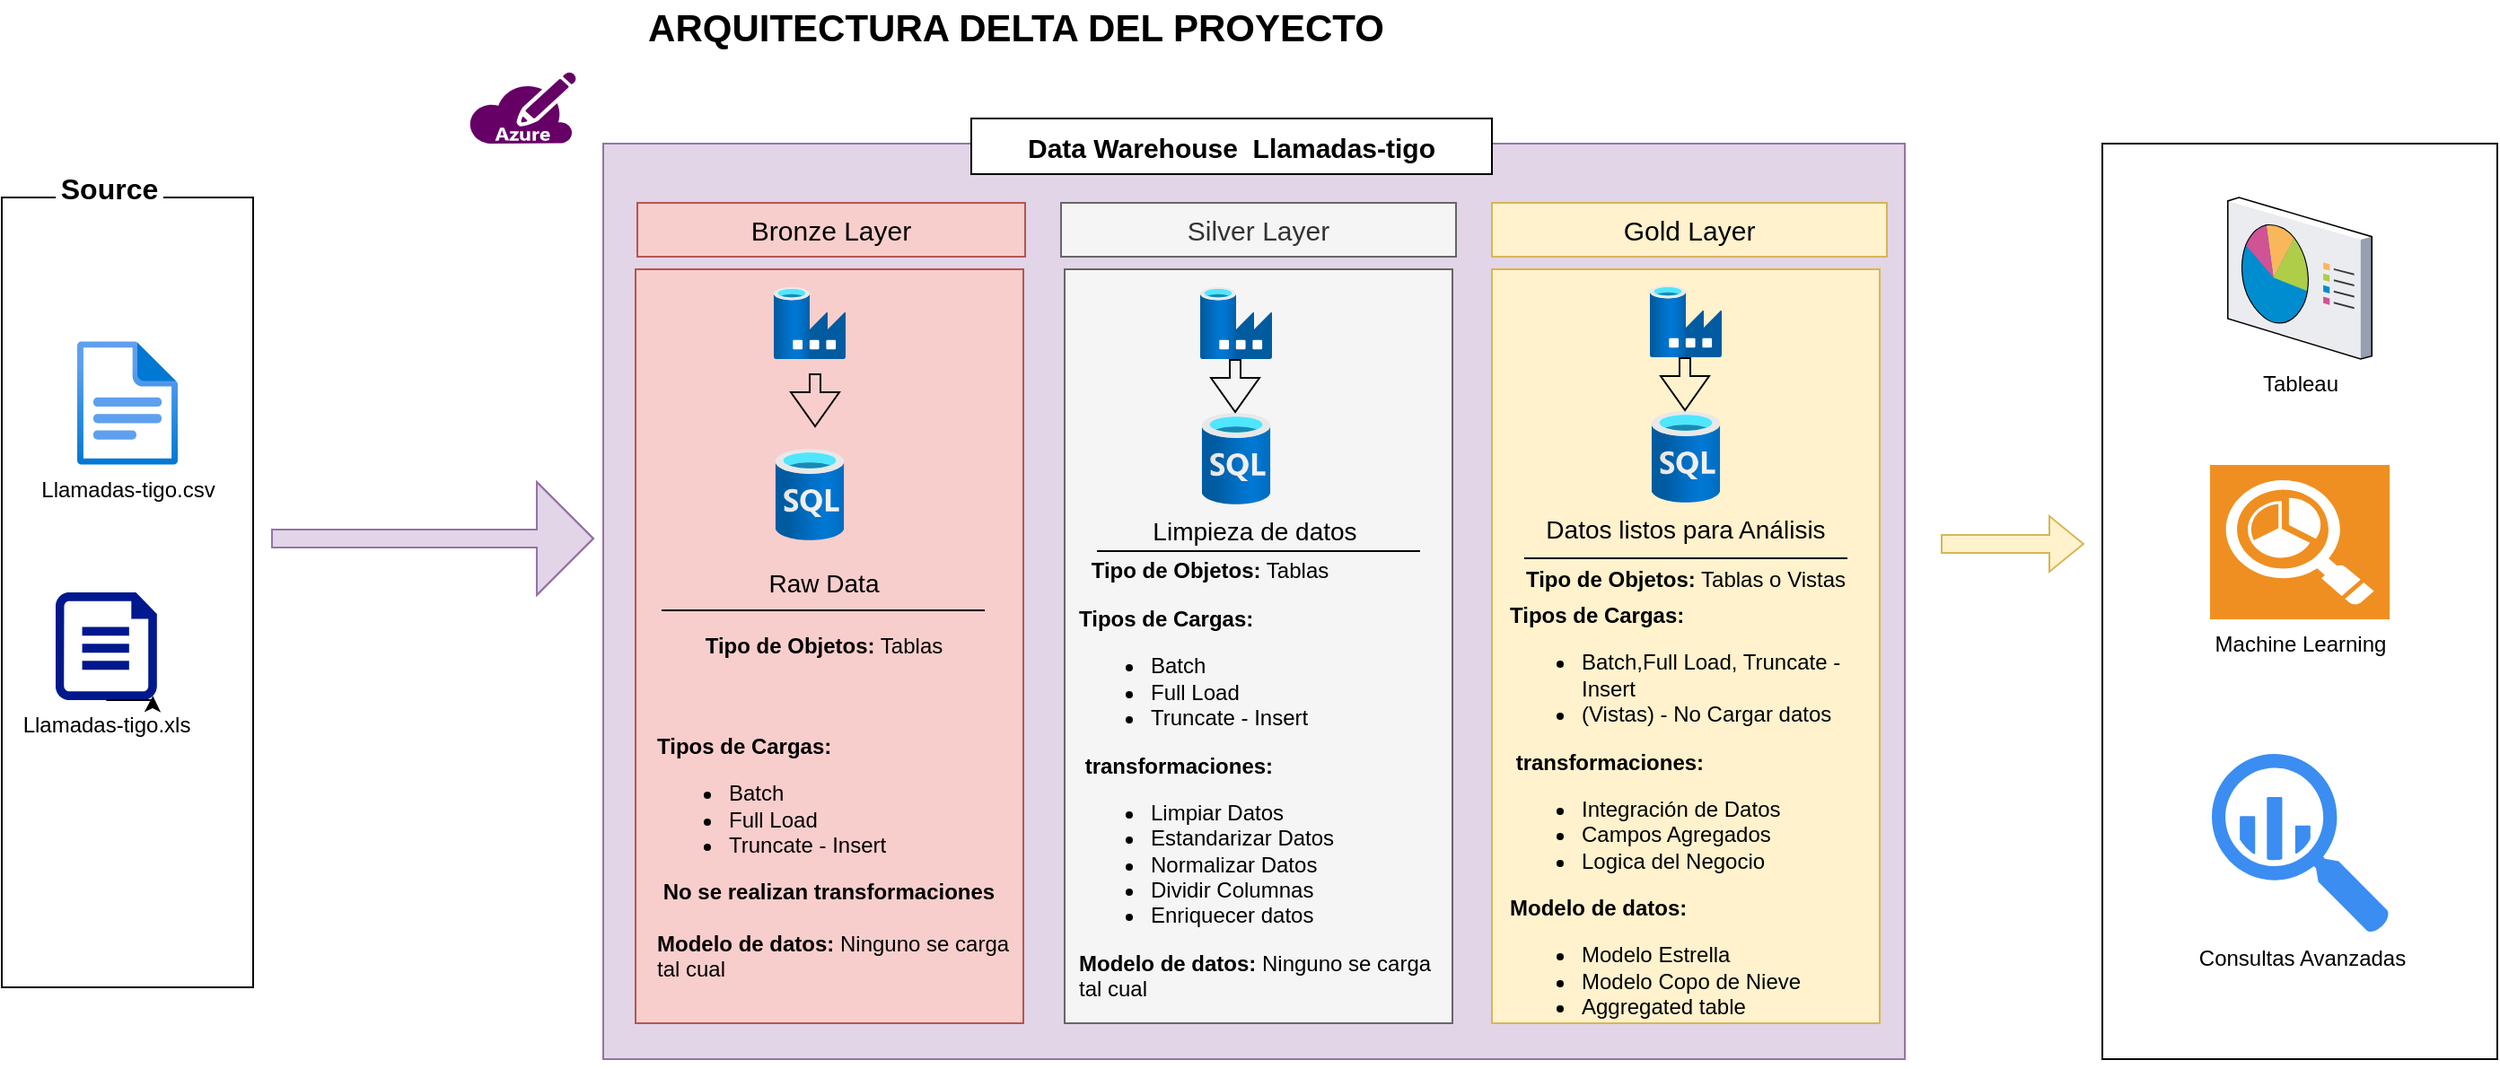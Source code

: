 <mxfile version="24.7.8">
  <diagram name="Página-1" id="b5lrxmhmsCtSaoRtqajS">
    <mxGraphModel dx="1781" dy="631" grid="1" gridSize="10" guides="1" tooltips="1" connect="1" arrows="1" fold="1" page="1" pageScale="1" pageWidth="827" pageHeight="1169" math="0" shadow="0">
      <root>
        <mxCell id="0" />
        <mxCell id="1" parent="0" />
        <mxCell id="rfjBqbbtYbBhvfHCrF0Z-1" value="ARQUITECTURA DELTA DEL PROYECTO" style="text;html=1;align=center;verticalAlign=middle;whiteSpace=wrap;rounded=0;fontSize=21;fontStyle=1" parent="1" vertex="1">
          <mxGeometry y="10" width="810" height="30" as="geometry" />
        </mxCell>
        <mxCell id="rfjBqbbtYbBhvfHCrF0Z-2" value="" style="rounded=0;whiteSpace=wrap;html=1;" parent="1" vertex="1">
          <mxGeometry x="-160" y="120" width="140" height="440" as="geometry" />
        </mxCell>
        <mxCell id="rfjBqbbtYbBhvfHCrF0Z-4" value="Source" style="text;html=1;align=center;verticalAlign=middle;whiteSpace=wrap;rounded=0;fillColor=default;fontStyle=1;fontSize=16;" parent="1" vertex="1">
          <mxGeometry x="-130" y="100" width="60" height="30" as="geometry" />
        </mxCell>
        <mxCell id="rfjBqbbtYbBhvfHCrF0Z-5" value="Llamadas-tigo.csv" style="image;aspect=fixed;html=1;points=[];align=center;fontSize=12;image=img/lib/azure2/general/File.svg;" parent="1" vertex="1">
          <mxGeometry x="-118" y="200" width="56.0" height="69" as="geometry" />
        </mxCell>
        <mxCell id="rfjBqbbtYbBhvfHCrF0Z-6" value="Llamadas-tigo.xls" style="sketch=0;aspect=fixed;pointerEvents=1;shadow=0;dashed=0;html=1;strokeColor=none;labelPosition=center;verticalLabelPosition=bottom;verticalAlign=top;align=center;fillColor=#00188D;shape=mxgraph.azure.file" parent="1" vertex="1">
          <mxGeometry x="-130" y="340" width="56.4" height="60" as="geometry" />
        </mxCell>
        <mxCell id="rfjBqbbtYbBhvfHCrF0Z-7" style="edgeStyle=orthogonalEdgeStyle;rounded=0;orthogonalLoop=1;jettySize=auto;html=1;exitX=0.5;exitY=1;exitDx=0;exitDy=0;exitPerimeter=0;entryX=0.96;entryY=0.96;entryDx=0;entryDy=0;entryPerimeter=0;" parent="1" source="rfjBqbbtYbBhvfHCrF0Z-6" target="rfjBqbbtYbBhvfHCrF0Z-6" edge="1">
          <mxGeometry relative="1" as="geometry" />
        </mxCell>
        <mxCell id="rfjBqbbtYbBhvfHCrF0Z-8" value="" style="rounded=0;whiteSpace=wrap;html=1;fillColor=#e1d5e7;strokeColor=#9673a6;movable=0;resizable=0;rotatable=0;deletable=0;editable=0;locked=1;connectable=0;" parent="1" vertex="1">
          <mxGeometry x="175" y="90" width="725" height="510" as="geometry" />
        </mxCell>
        <mxCell id="rfjBqbbtYbBhvfHCrF0Z-9" value="Data Warehouse&amp;nbsp; Llamadas-tigo" style="text;html=1;align=center;verticalAlign=middle;whiteSpace=wrap;rounded=0;fillColor=default;fontSize=15;fontStyle=1;gradientColor=none;strokeColor=default;" parent="1" vertex="1">
          <mxGeometry x="380" y="76" width="290" height="31" as="geometry" />
        </mxCell>
        <mxCell id="rfjBqbbtYbBhvfHCrF0Z-10" value="" style="verticalLabelPosition=bottom;html=1;verticalAlign=top;align=center;strokeColor=none;fillColor=#660066;shape=mxgraph.azure.azure_subscription;" parent="1" vertex="1">
          <mxGeometry x="100" y="50" width="60" height="40" as="geometry" />
        </mxCell>
        <mxCell id="rfjBqbbtYbBhvfHCrF0Z-11" value="Bronze Layer" style="rounded=0;whiteSpace=wrap;html=1;fontSize=15;fontStyle=0;fillColor=#f8cecc;strokeColor=#b85450;" parent="1" vertex="1">
          <mxGeometry x="194" y="123" width="216" height="30" as="geometry" />
        </mxCell>
        <mxCell id="rfjBqbbtYbBhvfHCrF0Z-12" value="Silver Layer" style="rounded=0;whiteSpace=wrap;html=1;fontSize=15;fontStyle=0;fillColor=#f5f5f5;strokeColor=#666666;fontColor=#333333;" parent="1" vertex="1">
          <mxGeometry x="430" y="123" width="220" height="30" as="geometry" />
        </mxCell>
        <mxCell id="rfjBqbbtYbBhvfHCrF0Z-13" value="Gold Layer" style="rounded=0;whiteSpace=wrap;html=1;fontSize=15;fontStyle=0;fillColor=#fff2cc;strokeColor=#d6b656;" parent="1" vertex="1">
          <mxGeometry x="670" y="123" width="220" height="30" as="geometry" />
        </mxCell>
        <mxCell id="rfjBqbbtYbBhvfHCrF0Z-14" value="" style="rounded=0;whiteSpace=wrap;html=1;fillColor=#f8cecc;strokeColor=#b85450;movable=0;resizable=0;rotatable=0;deletable=0;editable=0;locked=1;connectable=0;" parent="1" vertex="1">
          <mxGeometry x="193" y="160" width="216" height="420" as="geometry" />
        </mxCell>
        <mxCell id="rfjBqbbtYbBhvfHCrF0Z-15" value="" style="rounded=0;whiteSpace=wrap;html=1;fillColor=#f5f5f5;strokeColor=#666666;fontColor=#333333;movable=0;resizable=0;rotatable=0;deletable=0;editable=0;locked=1;connectable=0;" parent="1" vertex="1">
          <mxGeometry x="432" y="160" width="216" height="420" as="geometry" />
        </mxCell>
        <mxCell id="rfjBqbbtYbBhvfHCrF0Z-16" value="" style="rounded=0;whiteSpace=wrap;html=1;fillColor=#fff2cc;strokeColor=#d6b656;movable=0;resizable=0;rotatable=0;deletable=0;editable=0;locked=1;connectable=0;" parent="1" vertex="1">
          <mxGeometry x="670" y="160" width="216" height="420" as="geometry" />
        </mxCell>
        <mxCell id="rfjBqbbtYbBhvfHCrF0Z-17" value="" style="shape=flexArrow;endArrow=classic;html=1;rounded=0;endWidth=52;endSize=10.17;fillColor=#e1d5e7;strokeColor=#9673a6;" parent="1" edge="1">
          <mxGeometry width="50" height="50" relative="1" as="geometry">
            <mxPoint x="-10" y="310" as="sourcePoint" />
            <mxPoint x="170" y="310" as="targetPoint" />
            <Array as="points">
              <mxPoint x="80" y="310" />
            </Array>
          </mxGeometry>
        </mxCell>
        <mxCell id="rfjBqbbtYbBhvfHCrF0Z-18" value="" style="image;aspect=fixed;html=1;points=[];align=center;fontSize=12;image=img/lib/azure2/databases/SQL_Database.svg;" parent="1" vertex="1">
          <mxGeometry x="270.88" y="260" width="38.25" height="51" as="geometry" />
        </mxCell>
        <mxCell id="rfjBqbbtYbBhvfHCrF0Z-19" value="Raw Data" style="text;html=1;align=center;verticalAlign=middle;whiteSpace=wrap;rounded=0;fontSize=14;" parent="1" vertex="1">
          <mxGeometry x="227.5" y="320" width="140" height="30" as="geometry" />
        </mxCell>
        <mxCell id="rfjBqbbtYbBhvfHCrF0Z-23" value="" style="endArrow=none;html=1;rounded=0;" parent="1" edge="1">
          <mxGeometry width="50" height="50" relative="1" as="geometry">
            <mxPoint x="207.5" y="350" as="sourcePoint" />
            <mxPoint x="387.5" y="350" as="targetPoint" />
          </mxGeometry>
        </mxCell>
        <mxCell id="rfjBqbbtYbBhvfHCrF0Z-24" value="&lt;b&gt;Tipo de Objetos:&lt;/b&gt; Tablas" style="text;html=1;align=center;verticalAlign=middle;whiteSpace=wrap;rounded=0;" parent="1" vertex="1">
          <mxGeometry x="202.5" y="355" width="190" height="30" as="geometry" />
        </mxCell>
        <mxCell id="rfjBqbbtYbBhvfHCrF0Z-25" value="&lt;b&gt;Tipos de Cargas:&lt;/b&gt;&lt;div&gt;&lt;ul&gt;&lt;li&gt;Batch&lt;/li&gt;&lt;li&gt;Full Load&lt;/li&gt;&lt;li&gt;Truncate - Insert&lt;/li&gt;&lt;/ul&gt;&lt;div&gt;&amp;nbsp;&lt;b&gt;No se realizan transformaciones&lt;/b&gt;&lt;/div&gt;&lt;/div&gt;&lt;div&gt;&lt;b&gt;&lt;br&gt;&lt;/b&gt;&lt;/div&gt;&lt;div&gt;&lt;b&gt;Modelo de datos: &lt;/b&gt;Ninguno se carga tal cual&amp;nbsp;&lt;/div&gt;&lt;div&gt;&lt;b&gt;&lt;br&gt;&lt;/b&gt;&lt;/div&gt;" style="text;html=1;align=left;verticalAlign=middle;whiteSpace=wrap;rounded=0;" parent="1" vertex="1">
          <mxGeometry x="202.5" y="440" width="200" height="110" as="geometry" />
        </mxCell>
        <mxCell id="rfjBqbbtYbBhvfHCrF0Z-27" value="" style="shape=flexArrow;endArrow=classic;html=1;rounded=0;entryX=0.364;entryY=0.014;entryDx=0;entryDy=0;entryPerimeter=0;width=6;endSize=6.01;" parent="1" edge="1">
          <mxGeometry width="50" height="50" relative="1" as="geometry">
            <mxPoint x="293" y="218" as="sourcePoint" />
            <mxPoint x="293.02" y="248.027" as="targetPoint" />
          </mxGeometry>
        </mxCell>
        <mxCell id="rfjBqbbtYbBhvfHCrF0Z-28" value="" style="image;aspect=fixed;html=1;points=[];align=center;fontSize=12;image=img/lib/azure2/databases/Data_Factory.svg;" parent="1" vertex="1">
          <mxGeometry x="270" y="170" width="40" height="40" as="geometry" />
        </mxCell>
        <mxCell id="rfjBqbbtYbBhvfHCrF0Z-29" value="" style="image;aspect=fixed;html=1;points=[];align=center;fontSize=12;image=img/lib/azure2/databases/SQL_Database.svg;" parent="1" vertex="1">
          <mxGeometry x="508.38" y="240" width="38.25" height="51" as="geometry" />
        </mxCell>
        <mxCell id="rfjBqbbtYbBhvfHCrF0Z-30" value="Limpieza de datos" style="text;html=1;align=center;verticalAlign=middle;whiteSpace=wrap;rounded=0;fontSize=14;" parent="1" vertex="1">
          <mxGeometry x="437.5" y="291" width="200" height="30" as="geometry" />
        </mxCell>
        <mxCell id="rfjBqbbtYbBhvfHCrF0Z-31" value="&lt;b&gt;Tipos de Cargas:&lt;/b&gt;&lt;div&gt;&lt;ul&gt;&lt;li&gt;Batch&lt;/li&gt;&lt;li&gt;Full Load&lt;/li&gt;&lt;li&gt;Truncate - Insert&lt;/li&gt;&lt;/ul&gt;&lt;div&gt;&amp;nbsp;&lt;b&gt;transformaciones:&lt;/b&gt;&lt;/div&gt;&lt;/div&gt;&lt;div&gt;&lt;ul&gt;&lt;li&gt;Limpiar Datos&lt;/li&gt;&lt;li&gt;Estandarizar Datos&lt;/li&gt;&lt;li&gt;Normalizar Datos&lt;/li&gt;&lt;li&gt;Dividir Columnas&lt;/li&gt;&lt;li&gt;Enriquecer datos&lt;/li&gt;&lt;/ul&gt;&lt;/div&gt;&lt;div&gt;&lt;b&gt;Modelo de datos: &lt;/b&gt;Ninguno se carga tal cual&amp;nbsp;&lt;/div&gt;&lt;div&gt;&lt;b&gt;&lt;br&gt;&lt;/b&gt;&lt;/div&gt;" style="text;html=1;align=left;verticalAlign=middle;whiteSpace=wrap;rounded=0;" parent="1" vertex="1">
          <mxGeometry x="437.5" y="410" width="200" height="110" as="geometry" />
        </mxCell>
        <mxCell id="rfjBqbbtYbBhvfHCrF0Z-32" value="" style="shape=flexArrow;endArrow=classic;html=1;rounded=0;entryX=0.364;entryY=0.014;entryDx=0;entryDy=0;entryPerimeter=0;width=6;endSize=6.01;" parent="1" edge="1">
          <mxGeometry width="50" height="50" relative="1" as="geometry">
            <mxPoint x="527" y="210" as="sourcePoint" />
            <mxPoint x="527.02" y="240.027" as="targetPoint" />
          </mxGeometry>
        </mxCell>
        <mxCell id="rfjBqbbtYbBhvfHCrF0Z-33" value="" style="image;aspect=fixed;html=1;points=[];align=center;fontSize=12;image=img/lib/azure2/databases/Data_Factory.svg;" parent="1" vertex="1">
          <mxGeometry x="507.5" y="170" width="40" height="40" as="geometry" />
        </mxCell>
        <mxCell id="rfjBqbbtYbBhvfHCrF0Z-34" value="" style="endArrow=none;html=1;rounded=0;" parent="1" edge="1">
          <mxGeometry width="50" height="50" relative="1" as="geometry">
            <mxPoint x="450" y="317" as="sourcePoint" />
            <mxPoint x="630" y="317" as="targetPoint" />
          </mxGeometry>
        </mxCell>
        <mxCell id="rfjBqbbtYbBhvfHCrF0Z-35" value="&lt;b&gt;Tipo de Objetos:&lt;/b&gt; Tablas" style="text;html=1;align=center;verticalAlign=middle;whiteSpace=wrap;rounded=0;" parent="1" vertex="1">
          <mxGeometry x="418" y="313" width="190" height="30" as="geometry" />
        </mxCell>
        <mxCell id="rfjBqbbtYbBhvfHCrF0Z-38" value="" style="image;aspect=fixed;html=1;points=[];align=center;fontSize=12;image=img/lib/azure2/databases/SQL_Database.svg;" parent="1" vertex="1">
          <mxGeometry x="758.88" y="239" width="38.25" height="51" as="geometry" />
        </mxCell>
        <mxCell id="rfjBqbbtYbBhvfHCrF0Z-39" value="" style="shape=flexArrow;endArrow=classic;html=1;rounded=0;entryX=0.364;entryY=0.014;entryDx=0;entryDy=0;entryPerimeter=0;width=6;endSize=6.01;" parent="1" edge="1">
          <mxGeometry width="50" height="50" relative="1" as="geometry">
            <mxPoint x="777.5" y="209" as="sourcePoint" />
            <mxPoint x="777.52" y="239.027" as="targetPoint" />
          </mxGeometry>
        </mxCell>
        <mxCell id="rfjBqbbtYbBhvfHCrF0Z-40" value="" style="image;aspect=fixed;html=1;points=[];align=center;fontSize=12;image=img/lib/azure2/databases/Data_Factory.svg;" parent="1" vertex="1">
          <mxGeometry x="758" y="169" width="40" height="40" as="geometry" />
        </mxCell>
        <mxCell id="rfjBqbbtYbBhvfHCrF0Z-41" value="&lt;b&gt;Tipos de Cargas:&lt;/b&gt;&lt;div&gt;&lt;ul&gt;&lt;li&gt;Batch,Full Load, Truncate - Insert&lt;/li&gt;&lt;li&gt;(Vistas) - No Cargar datos&lt;/li&gt;&lt;/ul&gt;&lt;div&gt;&amp;nbsp;&lt;b&gt;transformaciones:&lt;/b&gt;&lt;/div&gt;&lt;/div&gt;&lt;div&gt;&lt;ul&gt;&lt;li&gt;Integración de Datos&lt;/li&gt;&lt;li&gt;Campos Agregados&lt;/li&gt;&lt;li&gt;Logica del Negocio&lt;/li&gt;&lt;/ul&gt;&lt;/div&gt;&lt;div&gt;&lt;b&gt;Modelo de datos:&amp;nbsp;&lt;/b&gt;&lt;/div&gt;&lt;div&gt;&lt;ul&gt;&lt;li&gt;Modelo Estrella&lt;/li&gt;&lt;li&gt;Modelo Copo de Nieve&lt;/li&gt;&lt;li&gt;Aggregated table&lt;/li&gt;&lt;/ul&gt;&lt;/div&gt;&lt;div&gt;&lt;b&gt;&lt;br&gt;&lt;/b&gt;&lt;/div&gt;" style="text;html=1;align=left;verticalAlign=middle;whiteSpace=wrap;rounded=0;" parent="1" vertex="1">
          <mxGeometry x="678" y="420" width="200" height="110" as="geometry" />
        </mxCell>
        <mxCell id="rfjBqbbtYbBhvfHCrF0Z-42" value="&lt;b&gt;Tipo de Objetos:&lt;/b&gt; Tablas o Vistas" style="text;html=1;align=center;verticalAlign=middle;whiteSpace=wrap;rounded=0;" parent="1" vertex="1">
          <mxGeometry x="683" y="318" width="190" height="30" as="geometry" />
        </mxCell>
        <mxCell id="rfjBqbbtYbBhvfHCrF0Z-43" value="Datos listos para Análisis" style="text;html=1;align=center;verticalAlign=middle;whiteSpace=wrap;rounded=0;fontSize=14;" parent="1" vertex="1">
          <mxGeometry x="678" y="290" width="200" height="30" as="geometry" />
        </mxCell>
        <mxCell id="rfjBqbbtYbBhvfHCrF0Z-44" value="" style="endArrow=none;html=1;rounded=0;" parent="1" edge="1">
          <mxGeometry width="50" height="50" relative="1" as="geometry">
            <mxPoint x="688" y="321" as="sourcePoint" />
            <mxPoint x="868" y="321" as="targetPoint" />
          </mxGeometry>
        </mxCell>
        <mxCell id="rfjBqbbtYbBhvfHCrF0Z-45" value="" style="shape=flexArrow;endArrow=classic;html=1;rounded=0;fillColor=#fff2cc;strokeColor=#d6b656;" parent="1" edge="1">
          <mxGeometry width="50" height="50" relative="1" as="geometry">
            <mxPoint x="920" y="313" as="sourcePoint" />
            <mxPoint x="1000" y="313" as="targetPoint" />
          </mxGeometry>
        </mxCell>
        <mxCell id="rfjBqbbtYbBhvfHCrF0Z-46" value="" style="rounded=0;whiteSpace=wrap;html=1;" parent="1" vertex="1">
          <mxGeometry x="1010" y="90" width="220" height="510" as="geometry" />
        </mxCell>
        <mxCell id="rfjBqbbtYbBhvfHCrF0Z-48" value="Tableau" style="verticalLabelPosition=bottom;sketch=0;aspect=fixed;html=1;verticalAlign=top;strokeColor=none;align=center;outlineConnect=0;shape=mxgraph.citrix.reporting;" parent="1" vertex="1">
          <mxGeometry x="1079.89" y="120" width="80.22" height="90" as="geometry" />
        </mxCell>
        <mxCell id="rfjBqbbtYbBhvfHCrF0Z-49" value="Machine Learning" style="shadow=0;dashed=0;html=1;strokeColor=none;fillColor=#EF8F21;labelPosition=center;verticalLabelPosition=bottom;verticalAlign=top;align=center;outlineConnect=0;shape=mxgraph.veeam.reporting;" parent="1" vertex="1">
          <mxGeometry x="1070" y="269" width="100" height="86" as="geometry" />
        </mxCell>
        <mxCell id="rfjBqbbtYbBhvfHCrF0Z-50" value="Consultas Avanzadas" style="sketch=0;html=1;aspect=fixed;strokeColor=none;shadow=0;fillColor=#3B8DF1;verticalAlign=top;labelPosition=center;verticalLabelPosition=bottom;shape=mxgraph.gcp2.big_query" parent="1" vertex="1">
          <mxGeometry x="1071" y="430" width="99" height="100" as="geometry" />
        </mxCell>
      </root>
    </mxGraphModel>
  </diagram>
</mxfile>

